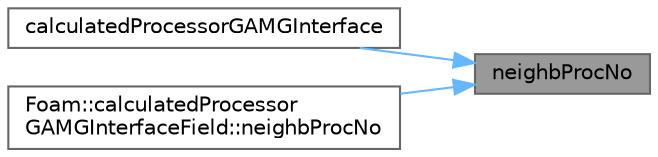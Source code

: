 digraph "neighbProcNo"
{
 // LATEX_PDF_SIZE
  bgcolor="transparent";
  edge [fontname=Helvetica,fontsize=10,labelfontname=Helvetica,labelfontsize=10];
  node [fontname=Helvetica,fontsize=10,shape=box,height=0.2,width=0.4];
  rankdir="RL";
  Node1 [id="Node000001",label="neighbProcNo",height=0.2,width=0.4,color="gray40", fillcolor="grey60", style="filled", fontcolor="black",tooltip=" "];
  Node1 -> Node2 [id="edge1_Node000001_Node000002",dir="back",color="steelblue1",style="solid",tooltip=" "];
  Node2 [id="Node000002",label="calculatedProcessorGAMGInterface",height=0.2,width=0.4,color="grey40", fillcolor="white", style="filled",URL="$classFoam_1_1calculatedProcessorGAMGInterface.html#aaaf1a410be8a79bbfad847956cb190dd",tooltip=" "];
  Node1 -> Node3 [id="edge2_Node000001_Node000003",dir="back",color="steelblue1",style="solid",tooltip=" "];
  Node3 [id="Node000003",label="Foam::calculatedProcessor\lGAMGInterfaceField::neighbProcNo",height=0.2,width=0.4,color="grey40", fillcolor="white", style="filled",URL="$classFoam_1_1calculatedProcessorGAMGInterfaceField.html#aec39d4012734e316110f2d070624fa71",tooltip=" "];
}
